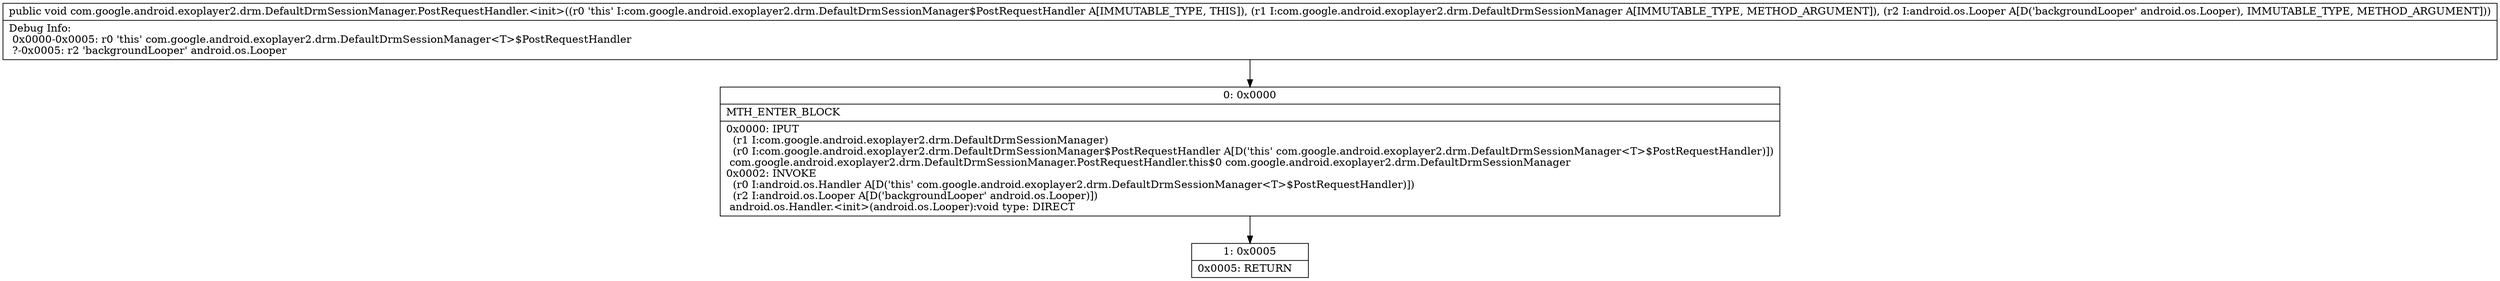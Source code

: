 digraph "CFG forcom.google.android.exoplayer2.drm.DefaultDrmSessionManager.PostRequestHandler.\<init\>(Lcom\/google\/android\/exoplayer2\/drm\/DefaultDrmSessionManager;Landroid\/os\/Looper;)V" {
Node_0 [shape=record,label="{0\:\ 0x0000|MTH_ENTER_BLOCK\l|0x0000: IPUT  \l  (r1 I:com.google.android.exoplayer2.drm.DefaultDrmSessionManager)\l  (r0 I:com.google.android.exoplayer2.drm.DefaultDrmSessionManager$PostRequestHandler A[D('this' com.google.android.exoplayer2.drm.DefaultDrmSessionManager\<T\>$PostRequestHandler)])\l com.google.android.exoplayer2.drm.DefaultDrmSessionManager.PostRequestHandler.this$0 com.google.android.exoplayer2.drm.DefaultDrmSessionManager \l0x0002: INVOKE  \l  (r0 I:android.os.Handler A[D('this' com.google.android.exoplayer2.drm.DefaultDrmSessionManager\<T\>$PostRequestHandler)])\l  (r2 I:android.os.Looper A[D('backgroundLooper' android.os.Looper)])\l android.os.Handler.\<init\>(android.os.Looper):void type: DIRECT \l}"];
Node_1 [shape=record,label="{1\:\ 0x0005|0x0005: RETURN   \l}"];
MethodNode[shape=record,label="{public void com.google.android.exoplayer2.drm.DefaultDrmSessionManager.PostRequestHandler.\<init\>((r0 'this' I:com.google.android.exoplayer2.drm.DefaultDrmSessionManager$PostRequestHandler A[IMMUTABLE_TYPE, THIS]), (r1 I:com.google.android.exoplayer2.drm.DefaultDrmSessionManager A[IMMUTABLE_TYPE, METHOD_ARGUMENT]), (r2 I:android.os.Looper A[D('backgroundLooper' android.os.Looper), IMMUTABLE_TYPE, METHOD_ARGUMENT]))  | Debug Info:\l  0x0000\-0x0005: r0 'this' com.google.android.exoplayer2.drm.DefaultDrmSessionManager\<T\>$PostRequestHandler\l  ?\-0x0005: r2 'backgroundLooper' android.os.Looper\l}"];
MethodNode -> Node_0;
Node_0 -> Node_1;
}

